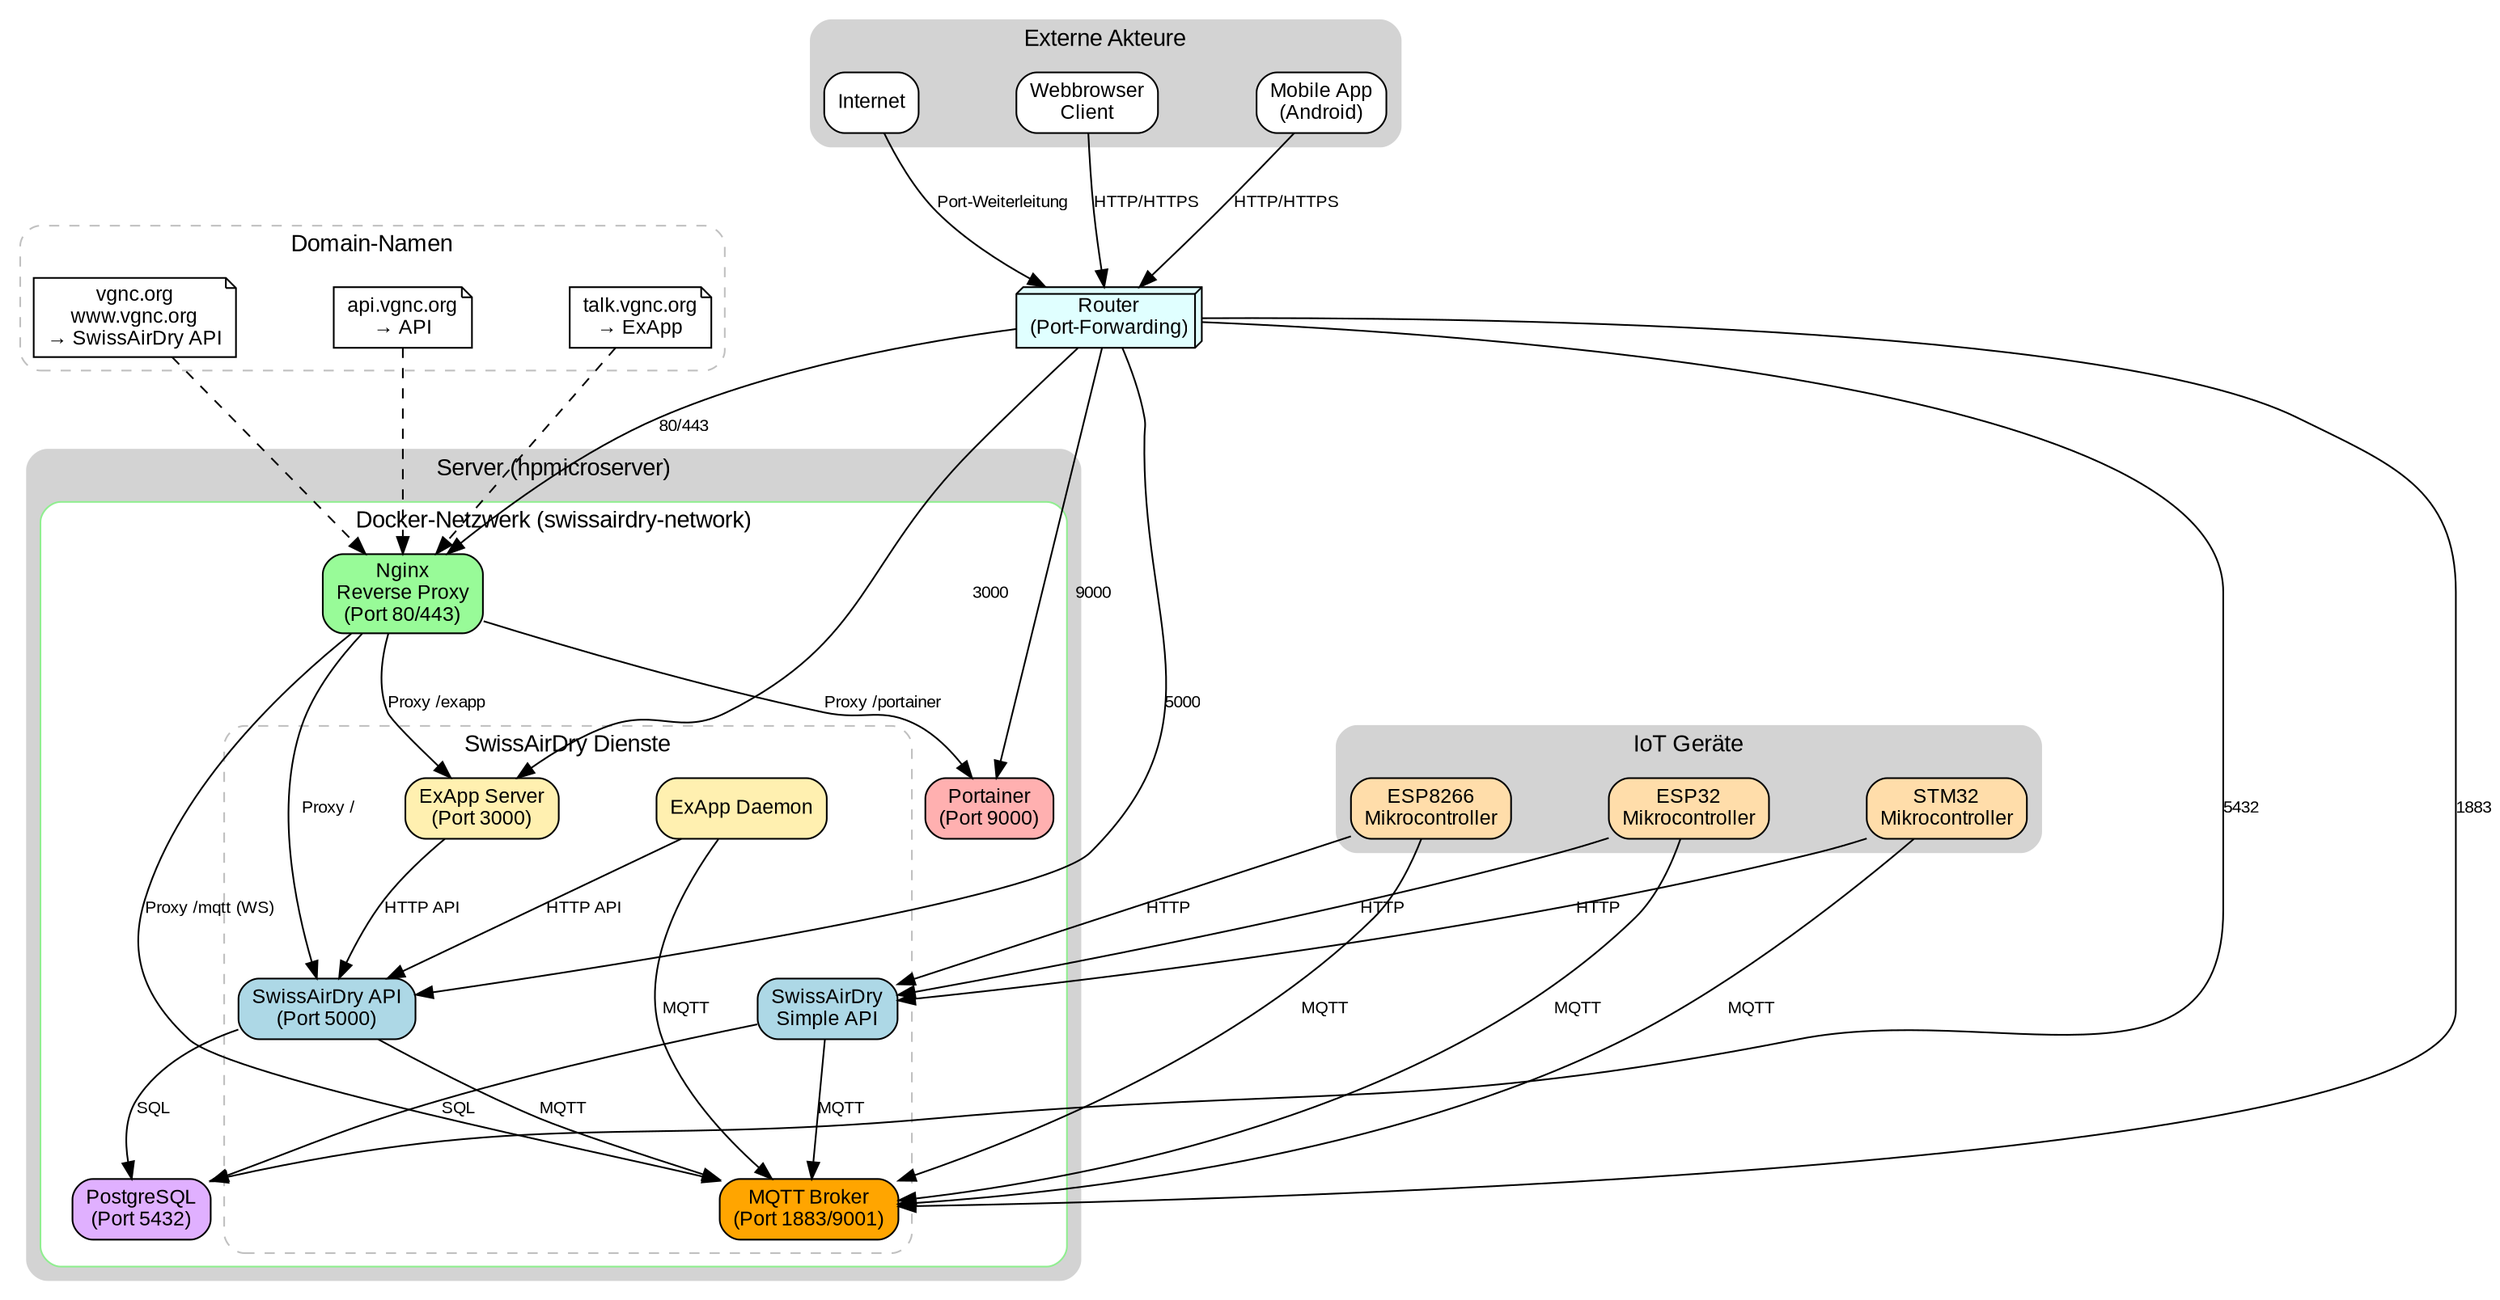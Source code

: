 digraph G {
    // Graphstil
    graph [fontname = "Arial", fontsize = 14, rankdir = "TB", nodesep=0.8, ranksep=1.0];
    node [fontname = "Arial", fontsize = 12, shape = "box", style = "rounded,filled", fillcolor = "lightblue"];
    edge [fontname = "Arial", fontsize = 10];
    
    // Externe Akteure
    subgraph cluster_extern {
        label = "Externe Akteure";
        style = "rounded,filled";
        color = "lightgrey";
        
        internet [label="Internet", shape="cloud", fillcolor="white"];
        client [label="Webbrowser\nClient", fillcolor="white"];
        mobileapp [label="Mobile App\n(Android)", fillcolor="white"];
    }
    
    // Netzwerkgeräte
    router [label="Router\n(Port-Forwarding)", shape="box3d", fillcolor="lightcyan"];
    
    // Server & Container
    subgraph cluster_server {
        label = "Server (hpmicroserver)";
        style = "rounded,filled";
        color = "lightgrey";
        
        // Docker Container Stack
        subgraph cluster_docker {
            label = "Docker-Netzwerk (swissairdry-network)";
            style = "rounded,filled";
            color = "lightgreen";
            fillcolor = "white";
            
            nginx [label="Nginx\nReverse Proxy\n(Port 80/443)", fillcolor="palegreen"];
            
            subgraph cluster_services {
                label = "SwissAirDry Dienste";
                style = "rounded,dashed";
                color = "grey";
                
                api [label="SwissAirDry API\n(Port 5000)", fillcolor="lightblue"];
                simpleapi [label="SwissAirDry\nSimple API", fillcolor="lightblue"];
                mqtt [label="MQTT Broker\n(Port 1883/9001)", fillcolor="orange"];
                exapp [label="ExApp Server\n(Port 3000)", fillcolor="#FFF0B0"];
                exapp_daemon [label="ExApp Daemon", fillcolor="#FFF0B0"];
            }
            
            postgres [label="PostgreSQL\n(Port 5432)", fillcolor="#E0B0FF"];
            portainer [label="Portainer\n(Port 9000)", fillcolor="#FFB0B0"];
        }
    }
    
    // IoT Geräte
    subgraph cluster_iot {
        label = "IoT Geräte";
        style = "rounded,filled";
        color = "lightgrey";
        
        esp8266 [label="ESP8266\nMikrocontroller", fillcolor="#FFDDAA"];
        esp32 [label="ESP32\nMikrocontroller", fillcolor="#FFDDAA"];
        stm32 [label="STM32\nMikrocontroller", fillcolor="#FFDDAA"];
    }
    
    // Verbindungen - Internet und Router
    internet -> router [label="Port-Weiterleitung"];
    router -> nginx [label="80/443"];
    router -> mqtt [label="1883"];
    router -> api [label="5000"];
    router -> postgres [label="5432"];
    router -> exapp [label="3000"];
    router -> portainer [label="9000"];
    
    // Clients zu Router
    client -> router [label="HTTP/HTTPS"];
    mobileapp -> router [label="HTTP/HTTPS"];
    
    // Docker interne Verbindungen
    nginx -> api [label="Proxy /"];
    nginx -> exapp [label="Proxy /exapp"];
    nginx -> mqtt [label="Proxy /mqtt (WS)"];
    nginx -> portainer [label="Proxy /portainer"];
    
    api -> postgres [label="SQL"];
    simpleapi -> postgres [label="SQL"];
    api -> mqtt [label="MQTT"];
    simpleapi -> mqtt [label="MQTT"];
    
    exapp -> api [label="HTTP API"];
    exapp_daemon -> api [label="HTTP API"];
    exapp_daemon -> mqtt [label="MQTT"];
    
    // IoT Verbindungen
    esp8266 -> mqtt [label="MQTT"];
    esp32 -> mqtt [label="MQTT"];
    stm32 -> mqtt [label="MQTT"];
    
    esp8266 -> simpleapi [label="HTTP"];
    esp32 -> simpleapi [label="HTTP"];
    stm32 -> simpleapi [label="HTTP"];
    
    // Domainnamen Beschriftung
    subgraph cluster_domains {
        label = "Domain-Namen";
        style = "rounded,dashed";
        color = "grey";
        fillcolor = "white";
        node [shape = "note", fillcolor = "white"];
        
        domain1 [label="vgnc.org\nwww.vgnc.org\n→ SwissAirDry API"];
        domain2 [label="api.vgnc.org\n→ API"];
        domain3 [label="talk.vgnc.org\n→ ExApp"];
    }
    
    // Verbindungen zu Domains
    domain1 -> nginx [style="dashed"];
    domain2 -> nginx [style="dashed"];
    domain3 -> nginx [style="dashed"];
}